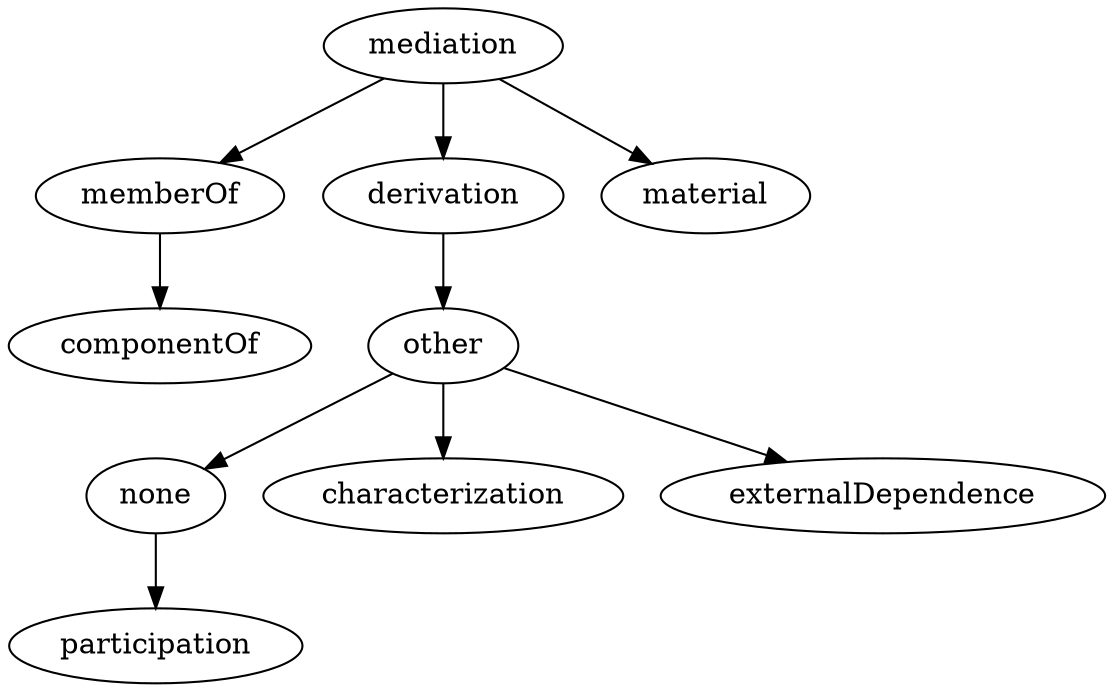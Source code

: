 strict digraph  {
mediation;
memberOf;
derivation;
material;
componentOf;
other;
none;
characterization;
externalDependence;
participation;
mediation -> memberOf;
mediation -> derivation;
mediation -> material;
memberOf -> componentOf;
derivation -> other;
other -> none;
other -> characterization;
other -> externalDependence;
none -> participation;
}
